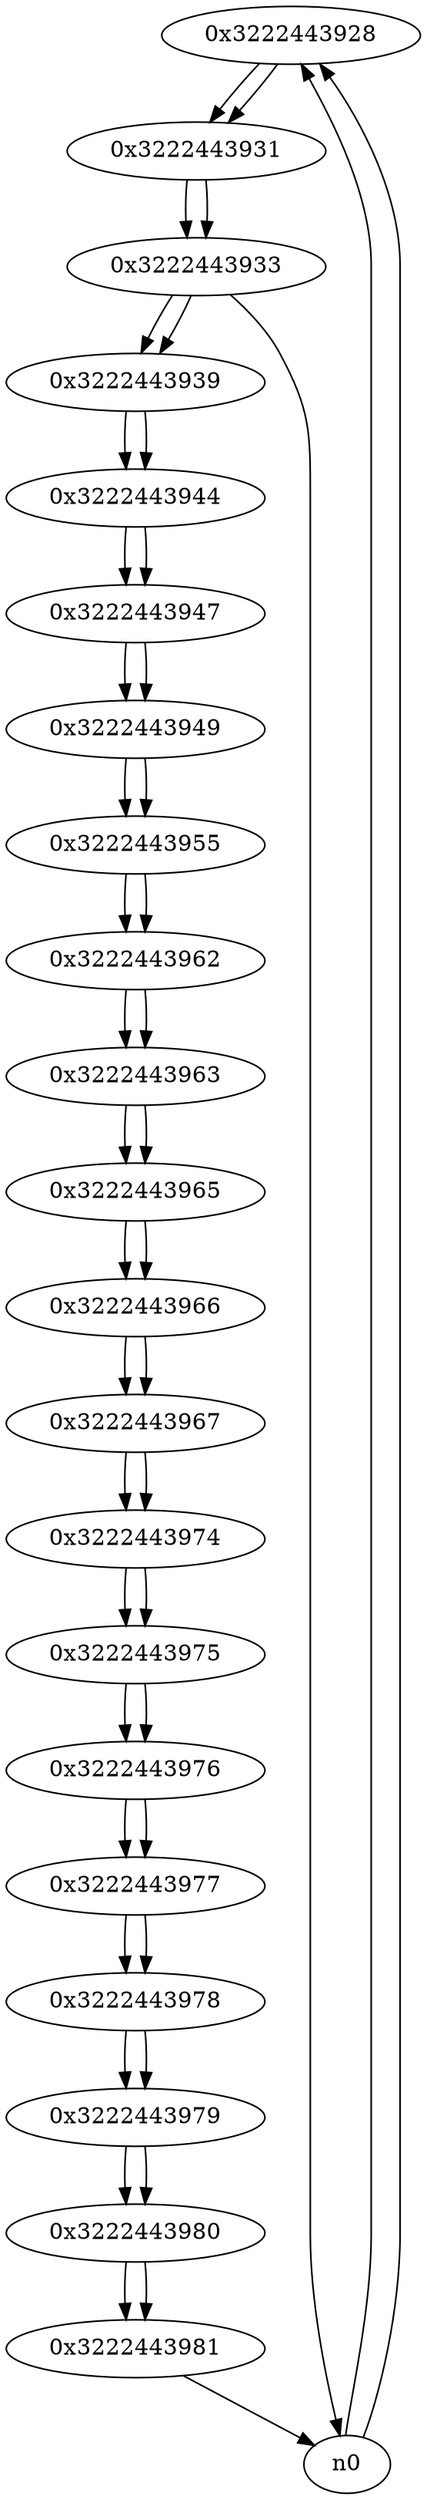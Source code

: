 digraph G{
/* nodes */
  n1 [label="0x3222443928"]
  n2 [label="0x3222443931"]
  n3 [label="0x3222443933"]
  n4 [label="0x3222443939"]
  n5 [label="0x3222443944"]
  n6 [label="0x3222443947"]
  n7 [label="0x3222443949"]
  n8 [label="0x3222443955"]
  n9 [label="0x3222443962"]
  n10 [label="0x3222443963"]
  n11 [label="0x3222443965"]
  n12 [label="0x3222443966"]
  n13 [label="0x3222443967"]
  n14 [label="0x3222443974"]
  n15 [label="0x3222443975"]
  n16 [label="0x3222443976"]
  n17 [label="0x3222443977"]
  n18 [label="0x3222443978"]
  n19 [label="0x3222443979"]
  n20 [label="0x3222443980"]
  n21 [label="0x3222443981"]
/* edges */
n1 -> n2;
n0 -> n1;
n0 -> n1;
n2 -> n3;
n1 -> n2;
n3 -> n4;
n3 -> n0;
n2 -> n3;
n4 -> n5;
n3 -> n4;
n5 -> n6;
n4 -> n5;
n6 -> n7;
n5 -> n6;
n7 -> n8;
n6 -> n7;
n8 -> n9;
n7 -> n8;
n9 -> n10;
n8 -> n9;
n10 -> n11;
n9 -> n10;
n11 -> n12;
n10 -> n11;
n12 -> n13;
n11 -> n12;
n13 -> n14;
n12 -> n13;
n14 -> n15;
n13 -> n14;
n15 -> n16;
n14 -> n15;
n16 -> n17;
n15 -> n16;
n17 -> n18;
n16 -> n17;
n18 -> n19;
n17 -> n18;
n19 -> n20;
n18 -> n19;
n20 -> n21;
n19 -> n20;
n21 -> n0;
n20 -> n21;
}
